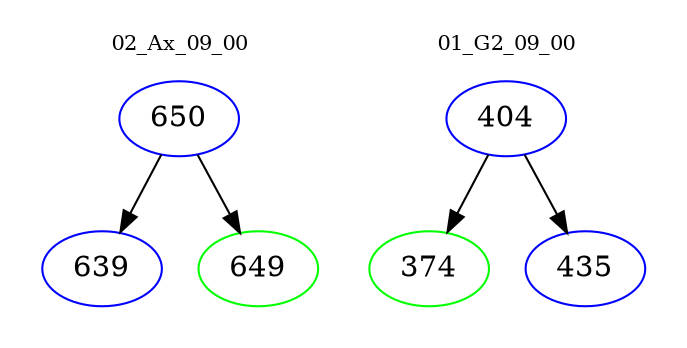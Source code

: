 digraph{
subgraph cluster_0 {
color = white
label = "02_Ax_09_00";
fontsize=10;
T0_650 [label="650", color="blue"]
T0_650 -> T0_639 [color="black"]
T0_639 [label="639", color="blue"]
T0_650 -> T0_649 [color="black"]
T0_649 [label="649", color="green"]
}
subgraph cluster_1 {
color = white
label = "01_G2_09_00";
fontsize=10;
T1_404 [label="404", color="blue"]
T1_404 -> T1_374 [color="black"]
T1_374 [label="374", color="green"]
T1_404 -> T1_435 [color="black"]
T1_435 [label="435", color="blue"]
}
}
